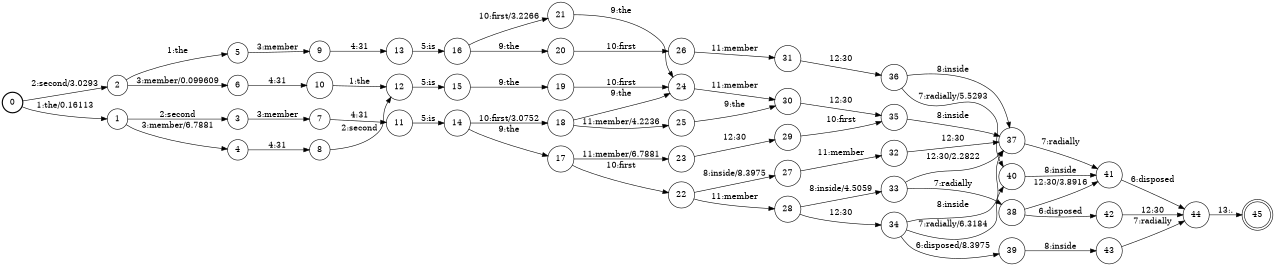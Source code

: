 digraph FST {
rankdir = LR;
size = "8.5,11";
label = "";
center = 1;
orientation = Portrait;
ranksep = "0.4";
nodesep = "0.25";
0 [label = "0", shape = circle, style = bold, fontsize = 14]
	0 -> 1 [label = "1:the/0.16113", fontsize = 14];
	0 -> 2 [label = "2:second/3.0293", fontsize = 14];
1 [label = "1", shape = circle, style = solid, fontsize = 14]
	1 -> 3 [label = "2:second", fontsize = 14];
	1 -> 4 [label = "3:member/6.7881", fontsize = 14];
2 [label = "2", shape = circle, style = solid, fontsize = 14]
	2 -> 5 [label = "1:the", fontsize = 14];
	2 -> 6 [label = "3:member/0.099609", fontsize = 14];
3 [label = "3", shape = circle, style = solid, fontsize = 14]
	3 -> 7 [label = "3:member", fontsize = 14];
4 [label = "4", shape = circle, style = solid, fontsize = 14]
	4 -> 8 [label = "4:31", fontsize = 14];
5 [label = "5", shape = circle, style = solid, fontsize = 14]
	5 -> 9 [label = "3:member", fontsize = 14];
6 [label = "6", shape = circle, style = solid, fontsize = 14]
	6 -> 10 [label = "4:31", fontsize = 14];
7 [label = "7", shape = circle, style = solid, fontsize = 14]
	7 -> 11 [label = "4:31", fontsize = 14];
8 [label = "8", shape = circle, style = solid, fontsize = 14]
	8 -> 12 [label = "2:second", fontsize = 14];
9 [label = "9", shape = circle, style = solid, fontsize = 14]
	9 -> 13 [label = "4:31", fontsize = 14];
10 [label = "10", shape = circle, style = solid, fontsize = 14]
	10 -> 12 [label = "1:the", fontsize = 14];
11 [label = "11", shape = circle, style = solid, fontsize = 14]
	11 -> 14 [label = "5:is", fontsize = 14];
12 [label = "12", shape = circle, style = solid, fontsize = 14]
	12 -> 15 [label = "5:is", fontsize = 14];
13 [label = "13", shape = circle, style = solid, fontsize = 14]
	13 -> 16 [label = "5:is", fontsize = 14];
14 [label = "14", shape = circle, style = solid, fontsize = 14]
	14 -> 17 [label = "9:the", fontsize = 14];
	14 -> 18 [label = "10:first/3.0752", fontsize = 14];
15 [label = "15", shape = circle, style = solid, fontsize = 14]
	15 -> 19 [label = "9:the", fontsize = 14];
16 [label = "16", shape = circle, style = solid, fontsize = 14]
	16 -> 20 [label = "9:the", fontsize = 14];
	16 -> 21 [label = "10:first/3.2266", fontsize = 14];
17 [label = "17", shape = circle, style = solid, fontsize = 14]
	17 -> 23 [label = "11:member/6.7881", fontsize = 14];
	17 -> 22 [label = "10:first", fontsize = 14];
18 [label = "18", shape = circle, style = solid, fontsize = 14]
	18 -> 24 [label = "9:the", fontsize = 14];
	18 -> 25 [label = "11:member/4.2236", fontsize = 14];
19 [label = "19", shape = circle, style = solid, fontsize = 14]
	19 -> 24 [label = "10:first", fontsize = 14];
20 [label = "20", shape = circle, style = solid, fontsize = 14]
	20 -> 26 [label = "10:first", fontsize = 14];
21 [label = "21", shape = circle, style = solid, fontsize = 14]
	21 -> 24 [label = "9:the", fontsize = 14];
22 [label = "22", shape = circle, style = solid, fontsize = 14]
	22 -> 28 [label = "11:member", fontsize = 14];
	22 -> 27 [label = "8:inside/8.3975", fontsize = 14];
23 [label = "23", shape = circle, style = solid, fontsize = 14]
	23 -> 29 [label = "12:30", fontsize = 14];
24 [label = "24", shape = circle, style = solid, fontsize = 14]
	24 -> 30 [label = "11:member", fontsize = 14];
25 [label = "25", shape = circle, style = solid, fontsize = 14]
	25 -> 30 [label = "9:the", fontsize = 14];
26 [label = "26", shape = circle, style = solid, fontsize = 14]
	26 -> 31 [label = "11:member", fontsize = 14];
27 [label = "27", shape = circle, style = solid, fontsize = 14]
	27 -> 32 [label = "11:member", fontsize = 14];
28 [label = "28", shape = circle, style = solid, fontsize = 14]
	28 -> 33 [label = "8:inside/4.5059", fontsize = 14];
	28 -> 34 [label = "12:30", fontsize = 14];
29 [label = "29", shape = circle, style = solid, fontsize = 14]
	29 -> 35 [label = "10:first", fontsize = 14];
30 [label = "30", shape = circle, style = solid, fontsize = 14]
	30 -> 35 [label = "12:30", fontsize = 14];
31 [label = "31", shape = circle, style = solid, fontsize = 14]
	31 -> 36 [label = "12:30", fontsize = 14];
32 [label = "32", shape = circle, style = solid, fontsize = 14]
	32 -> 37 [label = "12:30", fontsize = 14];
33 [label = "33", shape = circle, style = solid, fontsize = 14]
	33 -> 38 [label = "7:radially", fontsize = 14];
	33 -> 37 [label = "12:30/2.2822", fontsize = 14];
34 [label = "34", shape = circle, style = solid, fontsize = 14]
	34 -> 39 [label = "6:disposed/8.3975", fontsize = 14];
	34 -> 40 [label = "7:radially/6.3184", fontsize = 14];
	34 -> 37 [label = "8:inside", fontsize = 14];
35 [label = "35", shape = circle, style = solid, fontsize = 14]
	35 -> 37 [label = "8:inside", fontsize = 14];
36 [label = "36", shape = circle, style = solid, fontsize = 14]
	36 -> 40 [label = "7:radially/5.5293", fontsize = 14];
	36 -> 37 [label = "8:inside", fontsize = 14];
37 [label = "37", shape = circle, style = solid, fontsize = 14]
	37 -> 41 [label = "7:radially", fontsize = 14];
38 [label = "38", shape = circle, style = solid, fontsize = 14]
	38 -> 42 [label = "6:disposed", fontsize = 14];
	38 -> 41 [label = "12:30/3.8916", fontsize = 14];
39 [label = "39", shape = circle, style = solid, fontsize = 14]
	39 -> 43 [label = "8:inside", fontsize = 14];
40 [label = "40", shape = circle, style = solid, fontsize = 14]
	40 -> 41 [label = "8:inside", fontsize = 14];
41 [label = "41", shape = circle, style = solid, fontsize = 14]
	41 -> 44 [label = "6:disposed", fontsize = 14];
42 [label = "42", shape = circle, style = solid, fontsize = 14]
	42 -> 44 [label = "12:30", fontsize = 14];
43 [label = "43", shape = circle, style = solid, fontsize = 14]
	43 -> 44 [label = "7:radially", fontsize = 14];
44 [label = "44", shape = circle, style = solid, fontsize = 14]
	44 -> 45 [label = "13:.", fontsize = 14];
45 [label = "45", shape = doublecircle, style = solid, fontsize = 14]
}
